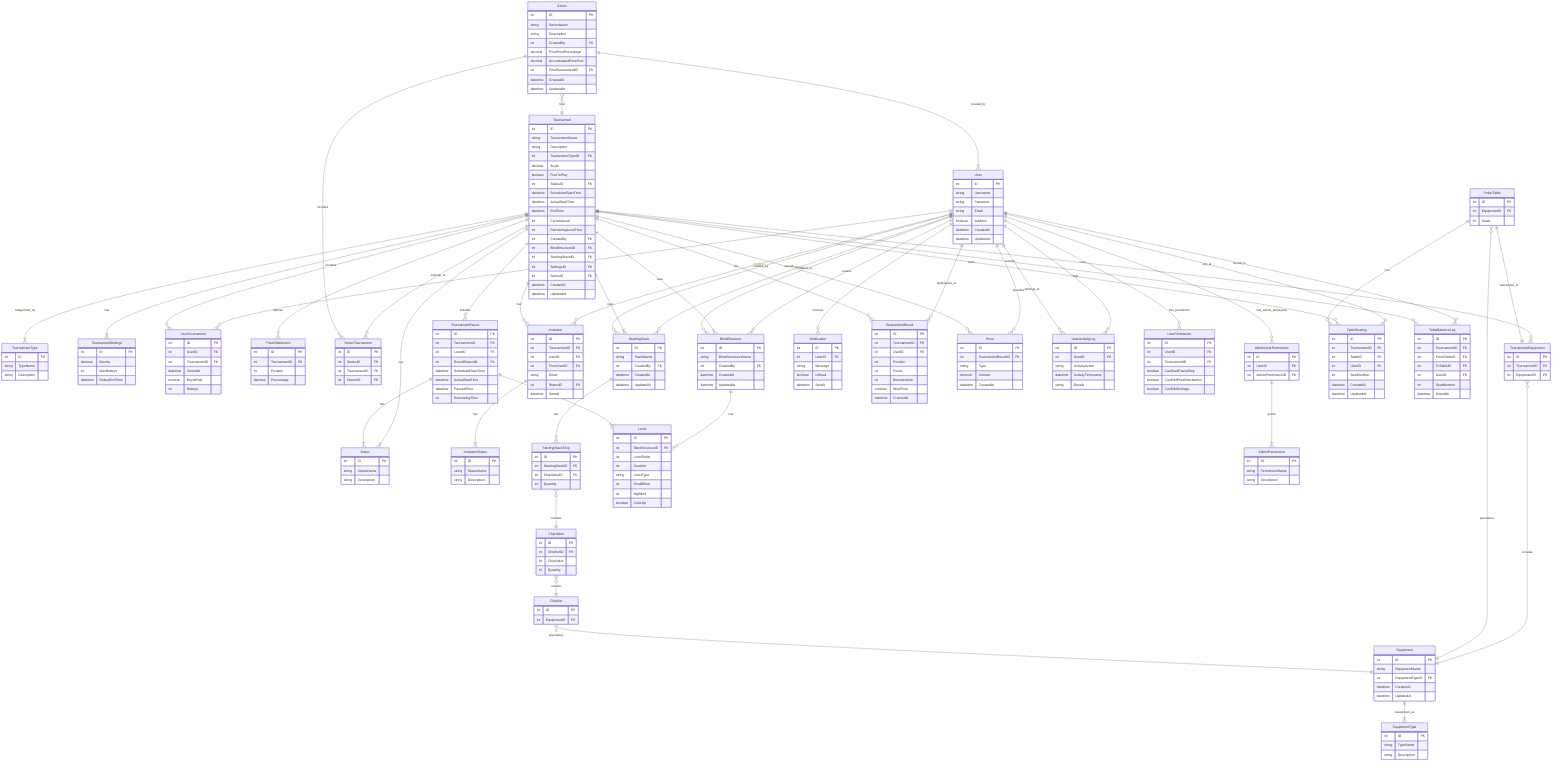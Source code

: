 erDiagram
    User {
        int ID PK
        string Username
        string Password
        string Email
        boolean IsAdmin
        datetime CreatedAt
        datetime UpdatedAt
    }
    Tournament {
        int ID PK
        string TournamentName
        string Description
        int TournamentTypeID FK
        decimal BuyIn
        boolean FreeToPlay
        int StatusID FK
        datetime ScheduledStartTime
        datetime ActualStartTime
        datetime EndTime
        int CurrentLevel
        int RemainingLevelTime
        int CreatedBy FK
        int BlindStructureID FK
        int StartingStackID FK
        int SettingsID FK
        int SeriesID FK
        datetime CreatedAt
        datetime UpdatedAt
    }
    Status {
        int ID PK
        string StatusName
        string Description
    }
    TournamentType {
        int ID PK
        string TypeName
        string Description
    }
    TournamentSettings {
        int ID PK
        decimal Bounty
        int MaxRebuys
        datetime RebuyEndTime
    }
    UserTournament {
        int ID PK
        int UserID FK
        int TournamentID FK
        datetime JoinedAt
        boolean BuyInPaid
        int Rebuys
    }
    PrizeDistribution {
        int ID PK
        int TournamentID FK
        int Position
        decimal Percentage
    }
    Series {
        int ID PK
        string SeriesName
        string Description
        int CreatedBy FK
        decimal PrizePoolPercentage
        decimal AccumulatedPrizePool
        int FinalTournamentID FK
        datetime CreatedAt
        datetime UpdatedAt
    }
    SeriesTournament {
        int ID PK
        int SeriesID FK
        int TournamentID FK
        int OwnerID FK
    }
    Invitation {
        int ID PK
        int TournamentID FK
        int UserID FK
        int FromUserID FK
        string Email
        int StatusID FK
        datetime SentAt
    }
    InvitationStatus {
        int ID PK
        string StatusName
        string Description
    }
    Equipment {
        int ID PK
        string EquipmentName
        int EquipmentTypeID FK
        datetime CreatedAt
        datetime UpdatedAt
    }
    EquipmentType {
        int ID PK
        string TypeName
        string Description
    }
    TournamentEquipment {
        int ID PK
        int TournamentID FK
        int EquipmentID FK
    }
    PokerTable {
        int ID PK
        int EquipmentID FK
        int Seats
    }
    ChipSet {
        int ID PK
        int EquipmentID FK
    }
    ChipValue {
        int ID PK
        int ChipSetID FK
        int ChipValue
        int Quantity
    }
    StartingStack {
        int ID PK
        string StackName
        int CreatedBy FK
        datetime CreatedAt
        datetime UpdatedAt
    }
    StartingStackChip {
        int ID PK
        int StartingStackID FK
        int ChipValueID FK
        int Quantity
    }
    BlindStructure {
        int ID PK
        string BlindStructuresName
        int CreatedBy FK
        datetime CreatedAt
        datetime UpdatedAt
    }
    Level {
        int ID PK
        int BlindStructureID FK
        int LevelOrder
        int Duration
        string LevelType
        int SmallBlind
        int BigBlind
        boolean ColorUp
    }
    TournamentRound {
        int ID PK
        int TournamentID FK
        int LevelID FK
        int RoundStatusID FK
        datetime ScheduledStartTime
        datetime ActualStartTime
        datetime PausedTime
        int RemainingTime
    }
    Notification {
        int ID PK
        int UserID FK
        string Message
        boolean IsRead
        datetime SentAt
    }
    TournamentResult {
        int ID PK
        int TournamentID FK
        int UserID FK
        int Position
        int Points
        int BountiesWon
        boolean WonPrize
        datetime CreatedAt
    }
    Prize {
        int ID PK
        int TournamentResultID FK
        string Type
        decimal Amount
        datetime CreatedAt
    }
    UserActivityLog {
        int ID PK
        int UserID FK
        string ActivityAction
        datetime ActivityTimestamp
        string Details
    }
    UserPermission {
        int ID PK
        int UserID FK
        int TournamentID FK
        boolean CanStartPauseStop
        boolean CanEditPrizeDistribution
        boolean CanEditSettings
    }
    AdminPermission {
        int ID PK
        string PermissionName
        string Description
    }
    AdminUserPermission {
        int ID PK
        int UserID FK
        int AdminPermissionID FK
    }
    TableSeating {
        int ID PK
        int TournamentID FK
        int TableID FK
        int UserID FK
        int SeatNumber
        datetime CreatedAt
        datetime UpdatedAt
    }
    TableBalanceLog {
        int ID PK
        int TournamentID FK
        int FromTableID FK
        int ToTableID FK
        int UserID FK
        int SeatNumber
        datetime MovedAt
    }

    User ||--o{ UserTournament : joins
    User ||--o{ Invitation : receives
    User ||--o{ Notification : receives
    User ||--o{ BlindStructure : creates
    User ||--o{ StartingStack : creates
    User ||--o{ TournamentResult : participates_in
    User ||--o{ Prize : awarded
    User ||--o{ UserActivityLog : logs
    User ||--o{ UserPermission : has_permission
    User ||--o{ AdminUserPermission : has_admin_permission
    User ||--o{ TableSeating : sits_at
    User ||--o{ TableBalanceLog : moved_in
    Tournament ||--o{ UserTournament : includes
    Tournament ||--o{ Invitation : has
    Tournament ||--o{ TournamentResult : has
    Tournament ||--o{ TournamentRound : includes
    Tournament ||--|{ BlindStructure : uses
    Tournament ||--|{ StartingStack : uses
    Tournament ||--|{ TournamentSettings : has
    Tournament ||--|{ TournamentType : categorized_as
    Tournament ||--o{ PrizeDistribution : defines
    Tournament ||--o{ TournamentEquipment : uses
    Tournament ||--o{ SeriesTournament : belongs_to
    Tournament ||--o{ Prize : awards
    Tournament ||--|{ Status : has
    Tournament ||--o{ TableSeating : hosts
    Tournament ||--o{ TableBalanceLog : records
    Series ||--o{ SeriesTournament : includes
    Series ||--|{ User : created_by
    Series }o--|| Tournament : final
    Invitation ||--|{ InvitationStatus : has
    Equipment ||--|{ EquipmentType : categorized_as
    TournamentEquipment }o--|| Equipment : includes
    PokerTable }o--|| Equipment : specializes
    PokerTable ||--o{ TableSeating : has
    ChipSet }o--|| Equipment : specializes
    ChipValue }o--|| ChipSet : contains
    StartingStack ||--o{ StartingStackChip : has
    StartingStack }o--|| User : created_by
    StartingStackChip }o--|| ChipValue : includes
    BlindStructure ||--o{ Level : has
    BlindStructure }o--|| User : created_by
    TournamentRound ||--|{ Level : follows
    TournamentRound ||--|{ Status : has
    UserActivityLog }o--|| User : belongs_to
    AdminUserPermission ||--|{ AdminPermission : grants
    PokerTable ||--|| TournamentEquipment : specializes_in